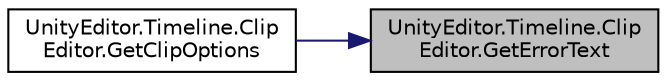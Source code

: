 digraph "UnityEditor.Timeline.ClipEditor.GetErrorText"
{
 // LATEX_PDF_SIZE
  edge [fontname="Helvetica",fontsize="10",labelfontname="Helvetica",labelfontsize="10"];
  node [fontname="Helvetica",fontsize="10",shape=record];
  rankdir="RL";
  Node1 [label="UnityEditor.Timeline.Clip\lEditor.GetErrorText",height=0.2,width=0.4,color="black", fillcolor="grey75", style="filled", fontcolor="black",tooltip="Gets the error text for the specified clip."];
  Node1 -> Node2 [dir="back",color="midnightblue",fontsize="10",style="solid",fontname="Helvetica"];
  Node2 [label="UnityEditor.Timeline.Clip\lEditor.GetClipOptions",height=0.2,width=0.4,color="black", fillcolor="white", style="filled",URL="$class_unity_editor_1_1_timeline_1_1_clip_editor.html#a3381f162ac568a6c20c749bc74a7a06b",tooltip="Implement this method to override the default options for drawing a clip."];
}
